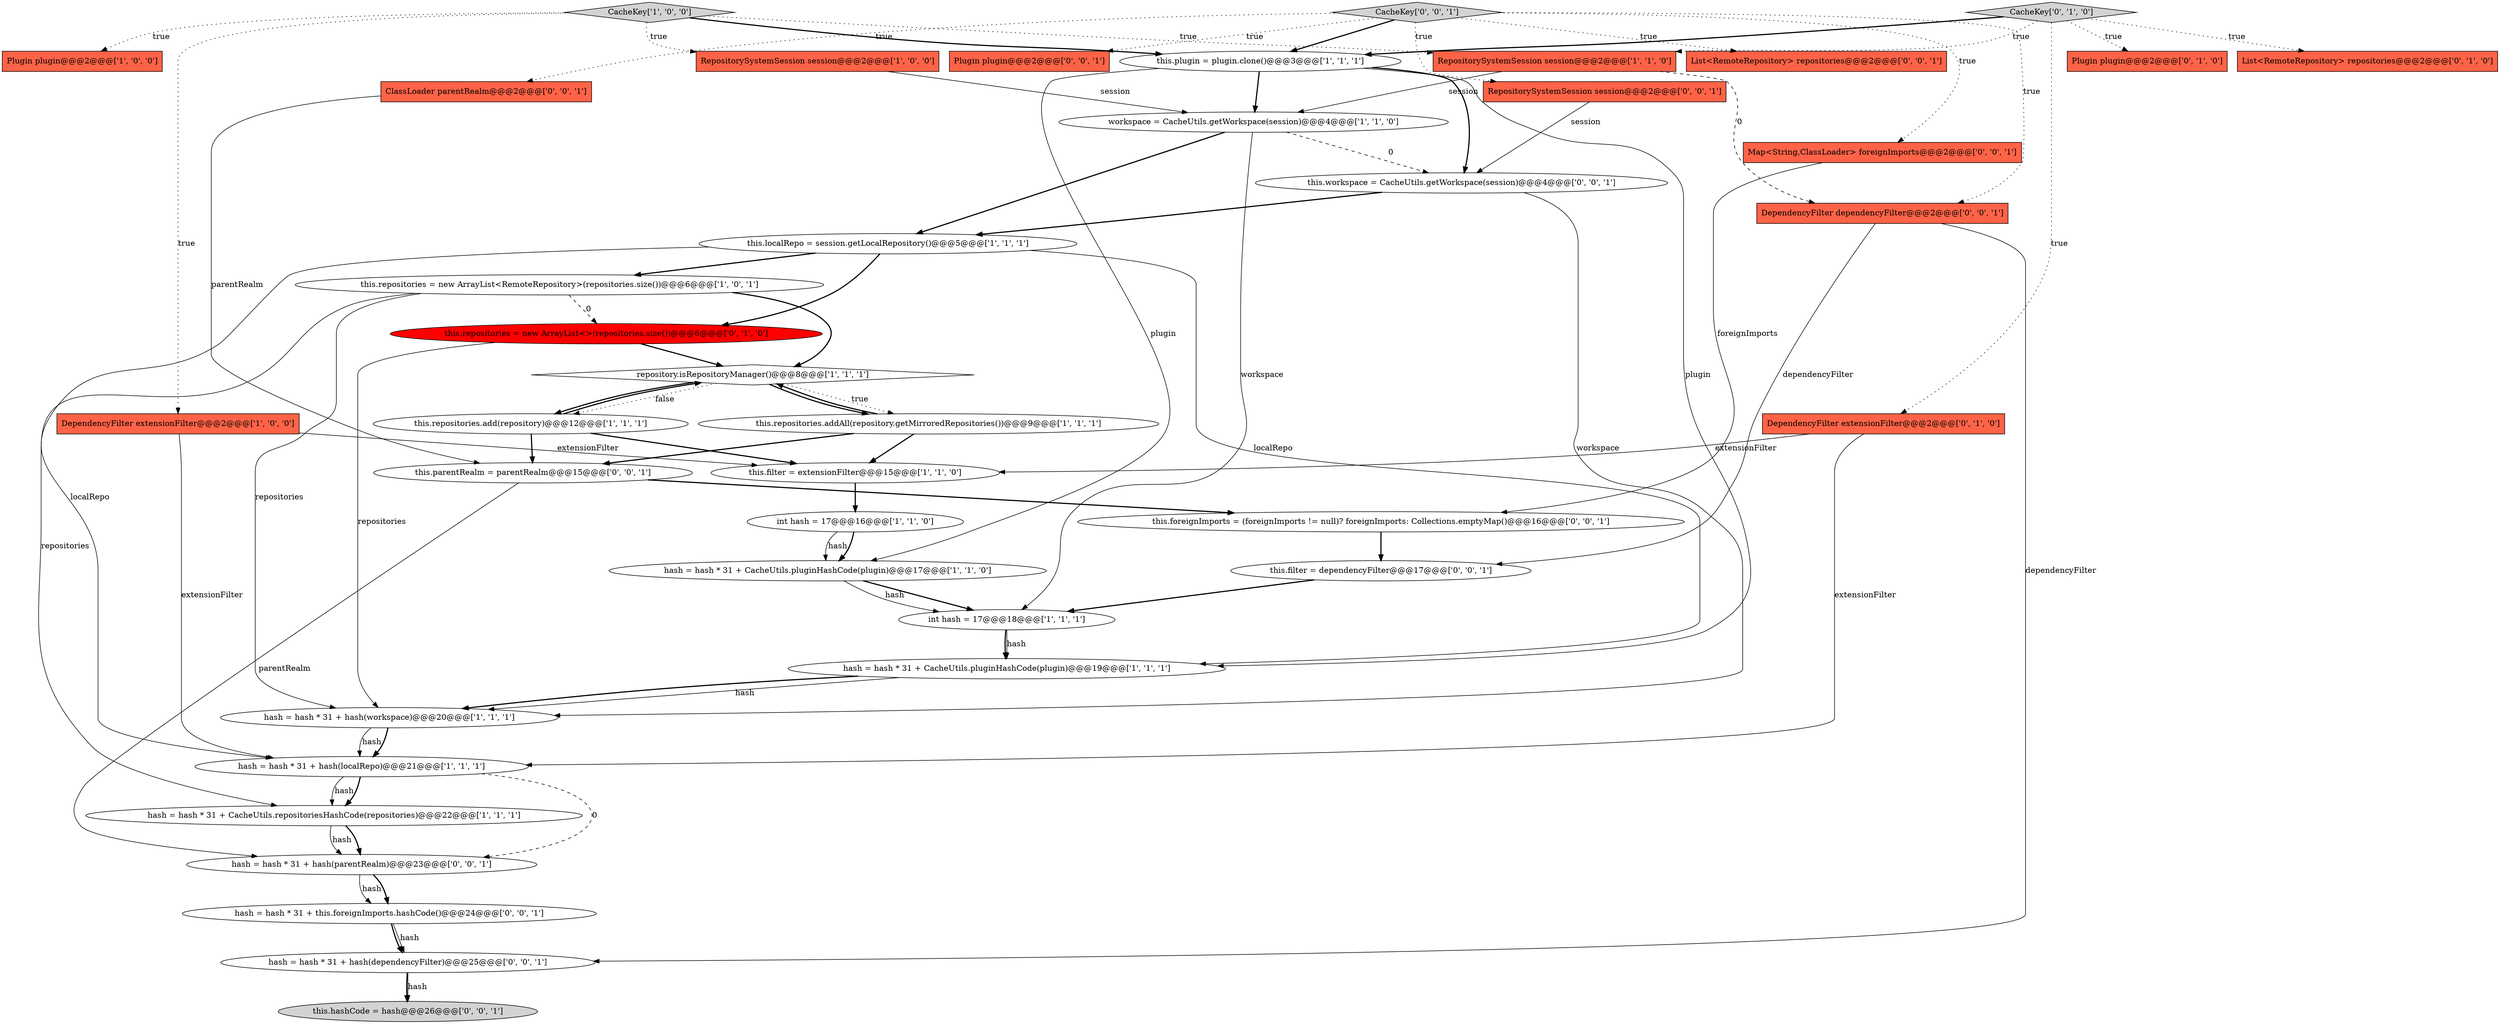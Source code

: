 digraph {
36 [style = filled, label = "List<RemoteRepository> repositories@@@2@@@['0', '0', '1']", fillcolor = tomato, shape = box image = "AAA0AAABBB3BBB"];
17 [style = filled, label = "hash = hash * 31 + CacheUtils.pluginHashCode(plugin)@@@19@@@['1', '1', '1']", fillcolor = white, shape = ellipse image = "AAA0AAABBB1BBB"];
16 [style = filled, label = "this.repositories.addAll(repository.getMirroredRepositories())@@@9@@@['1', '1', '1']", fillcolor = white, shape = ellipse image = "AAA0AAABBB1BBB"];
34 [style = filled, label = "this.filter = dependencyFilter@@@17@@@['0', '0', '1']", fillcolor = white, shape = ellipse image = "AAA0AAABBB3BBB"];
19 [style = filled, label = "hash = hash * 31 + hash(localRepo)@@@21@@@['1', '1', '1']", fillcolor = white, shape = ellipse image = "AAA0AAABBB1BBB"];
9 [style = filled, label = "int hash = 17@@@16@@@['1', '1', '0']", fillcolor = white, shape = ellipse image = "AAA0AAABBB1BBB"];
12 [style = filled, label = "RepositorySystemSession session@@@2@@@['1', '0', '0']", fillcolor = tomato, shape = box image = "AAA0AAABBB1BBB"];
35 [style = filled, label = "ClassLoader parentRealm@@@2@@@['0', '0', '1']", fillcolor = tomato, shape = box image = "AAA0AAABBB3BBB"];
11 [style = filled, label = "int hash = 17@@@18@@@['1', '1', '1']", fillcolor = white, shape = ellipse image = "AAA0AAABBB1BBB"];
25 [style = filled, label = "this.foreignImports = (foreignImports != null)? foreignImports: Collections.emptyMap()@@@16@@@['0', '0', '1']", fillcolor = white, shape = ellipse image = "AAA0AAABBB3BBB"];
30 [style = filled, label = "hash = hash * 31 + hash(dependencyFilter)@@@25@@@['0', '0', '1']", fillcolor = white, shape = ellipse image = "AAA0AAABBB3BBB"];
38 [style = filled, label = "this.workspace = CacheUtils.getWorkspace(session)@@@4@@@['0', '0', '1']", fillcolor = white, shape = ellipse image = "AAA0AAABBB3BBB"];
2 [style = filled, label = "repository.isRepositoryManager()@@@8@@@['1', '1', '1']", fillcolor = white, shape = diamond image = "AAA0AAABBB1BBB"];
33 [style = filled, label = "hash = hash * 31 + this.foreignImports.hashCode()@@@24@@@['0', '0', '1']", fillcolor = white, shape = ellipse image = "AAA0AAABBB3BBB"];
23 [style = filled, label = "this.repositories = new ArrayList<>(repositories.size())@@@6@@@['0', '1', '0']", fillcolor = red, shape = ellipse image = "AAA1AAABBB2BBB"];
22 [style = filled, label = "Plugin plugin@@@2@@@['0', '1', '0']", fillcolor = tomato, shape = box image = "AAA0AAABBB2BBB"];
15 [style = filled, label = "DependencyFilter extensionFilter@@@2@@@['1', '0', '0']", fillcolor = tomato, shape = box image = "AAA0AAABBB1BBB"];
0 [style = filled, label = "hash = hash * 31 + CacheUtils.repositoriesHashCode(repositories)@@@22@@@['1', '1', '1']", fillcolor = white, shape = ellipse image = "AAA0AAABBB1BBB"];
3 [style = filled, label = "CacheKey['1', '0', '0']", fillcolor = lightgray, shape = diamond image = "AAA0AAABBB1BBB"];
14 [style = filled, label = "hash = hash * 31 + hash(workspace)@@@20@@@['1', '1', '1']", fillcolor = white, shape = ellipse image = "AAA0AAABBB1BBB"];
27 [style = filled, label = "RepositorySystemSession session@@@2@@@['0', '0', '1']", fillcolor = tomato, shape = box image = "AAA0AAABBB3BBB"];
18 [style = filled, label = "RepositorySystemSession session@@@2@@@['1', '1', '0']", fillcolor = tomato, shape = box image = "AAA0AAABBB1BBB"];
4 [style = filled, label = "Plugin plugin@@@2@@@['1', '0', '0']", fillcolor = tomato, shape = box image = "AAA0AAABBB1BBB"];
31 [style = filled, label = "Plugin plugin@@@2@@@['0', '0', '1']", fillcolor = tomato, shape = box image = "AAA0AAABBB3BBB"];
8 [style = filled, label = "workspace = CacheUtils.getWorkspace(session)@@@4@@@['1', '1', '0']", fillcolor = white, shape = ellipse image = "AAA0AAABBB1BBB"];
37 [style = filled, label = "CacheKey['0', '0', '1']", fillcolor = lightgray, shape = diamond image = "AAA0AAABBB3BBB"];
6 [style = filled, label = "this.plugin = plugin.clone()@@@3@@@['1', '1', '1']", fillcolor = white, shape = ellipse image = "AAA0AAABBB1BBB"];
5 [style = filled, label = "this.repositories.add(repository)@@@12@@@['1', '1', '1']", fillcolor = white, shape = ellipse image = "AAA0AAABBB1BBB"];
28 [style = filled, label = "this.hashCode = hash@@@26@@@['0', '0', '1']", fillcolor = lightgray, shape = ellipse image = "AAA0AAABBB3BBB"];
32 [style = filled, label = "this.parentRealm = parentRealm@@@15@@@['0', '0', '1']", fillcolor = white, shape = ellipse image = "AAA0AAABBB3BBB"];
20 [style = filled, label = "DependencyFilter extensionFilter@@@2@@@['0', '1', '0']", fillcolor = tomato, shape = box image = "AAA0AAABBB2BBB"];
26 [style = filled, label = "hash = hash * 31 + hash(parentRealm)@@@23@@@['0', '0', '1']", fillcolor = white, shape = ellipse image = "AAA0AAABBB3BBB"];
7 [style = filled, label = "hash = hash * 31 + CacheUtils.pluginHashCode(plugin)@@@17@@@['1', '1', '0']", fillcolor = white, shape = ellipse image = "AAA0AAABBB1BBB"];
21 [style = filled, label = "CacheKey['0', '1', '0']", fillcolor = lightgray, shape = diamond image = "AAA0AAABBB2BBB"];
10 [style = filled, label = "this.repositories = new ArrayList<RemoteRepository>(repositories.size())@@@6@@@['1', '0', '1']", fillcolor = white, shape = ellipse image = "AAA0AAABBB1BBB"];
29 [style = filled, label = "Map<String,ClassLoader> foreignImports@@@2@@@['0', '0', '1']", fillcolor = tomato, shape = box image = "AAA0AAABBB3BBB"];
24 [style = filled, label = "List<RemoteRepository> repositories@@@2@@@['0', '1', '0']", fillcolor = tomato, shape = box image = "AAA0AAABBB2BBB"];
1 [style = filled, label = "this.localRepo = session.getLocalRepository()@@@5@@@['1', '1', '1']", fillcolor = white, shape = ellipse image = "AAA0AAABBB1BBB"];
39 [style = filled, label = "DependencyFilter dependencyFilter@@@2@@@['0', '0', '1']", fillcolor = tomato, shape = box image = "AAA0AAABBB3BBB"];
13 [style = filled, label = "this.filter = extensionFilter@@@15@@@['1', '1', '0']", fillcolor = white, shape = ellipse image = "AAA0AAABBB1BBB"];
11->17 [style = solid, label="hash"];
19->0 [style = solid, label="hash"];
16->13 [style = bold, label=""];
3->12 [style = dotted, label="true"];
7->11 [style = bold, label=""];
21->20 [style = dotted, label="true"];
0->26 [style = bold, label=""];
14->19 [style = solid, label="hash"];
39->34 [style = solid, label="dependencyFilter"];
21->6 [style = bold, label=""];
38->14 [style = solid, label="workspace"];
25->34 [style = bold, label=""];
21->18 [style = dotted, label="true"];
9->7 [style = solid, label="hash"];
23->14 [style = solid, label="repositories"];
3->4 [style = dotted, label="true"];
3->6 [style = bold, label=""];
14->19 [style = bold, label=""];
21->22 [style = dotted, label="true"];
26->33 [style = solid, label="hash"];
33->30 [style = solid, label="hash"];
16->32 [style = bold, label=""];
37->29 [style = dotted, label="true"];
16->2 [style = bold, label=""];
9->7 [style = bold, label=""];
37->6 [style = bold, label=""];
39->30 [style = solid, label="dependencyFilter"];
0->26 [style = solid, label="hash"];
34->11 [style = bold, label=""];
1->23 [style = bold, label=""];
19->0 [style = bold, label=""];
38->1 [style = bold, label=""];
1->19 [style = solid, label="localRepo"];
29->25 [style = solid, label="foreignImports"];
37->31 [style = dotted, label="true"];
5->32 [style = bold, label=""];
8->1 [style = bold, label=""];
37->35 [style = dotted, label="true"];
1->17 [style = solid, label="localRepo"];
18->39 [style = dashed, label="0"];
5->2 [style = bold, label=""];
6->38 [style = bold, label=""];
7->11 [style = solid, label="hash"];
17->14 [style = solid, label="hash"];
20->19 [style = solid, label="extensionFilter"];
30->28 [style = bold, label=""];
21->24 [style = dotted, label="true"];
19->26 [style = dashed, label="0"];
32->26 [style = solid, label="parentRealm"];
17->14 [style = bold, label=""];
8->38 [style = dashed, label="0"];
12->8 [style = solid, label="session"];
15->13 [style = solid, label="extensionFilter"];
10->0 [style = solid, label="repositories"];
5->13 [style = bold, label=""];
2->5 [style = dotted, label="false"];
6->8 [style = bold, label=""];
32->25 [style = bold, label=""];
3->15 [style = dotted, label="true"];
6->17 [style = solid, label="plugin"];
3->18 [style = dotted, label="true"];
33->30 [style = bold, label=""];
37->39 [style = dotted, label="true"];
37->36 [style = dotted, label="true"];
11->17 [style = bold, label=""];
10->2 [style = bold, label=""];
13->9 [style = bold, label=""];
23->2 [style = bold, label=""];
27->38 [style = solid, label="session"];
6->7 [style = solid, label="plugin"];
30->28 [style = solid, label="hash"];
1->10 [style = bold, label=""];
26->33 [style = bold, label=""];
20->13 [style = solid, label="extensionFilter"];
8->11 [style = solid, label="workspace"];
18->8 [style = solid, label="session"];
35->32 [style = solid, label="parentRealm"];
37->27 [style = dotted, label="true"];
10->23 [style = dashed, label="0"];
10->14 [style = solid, label="repositories"];
2->16 [style = dotted, label="true"];
2->5 [style = bold, label=""];
15->19 [style = solid, label="extensionFilter"];
2->16 [style = bold, label=""];
}
